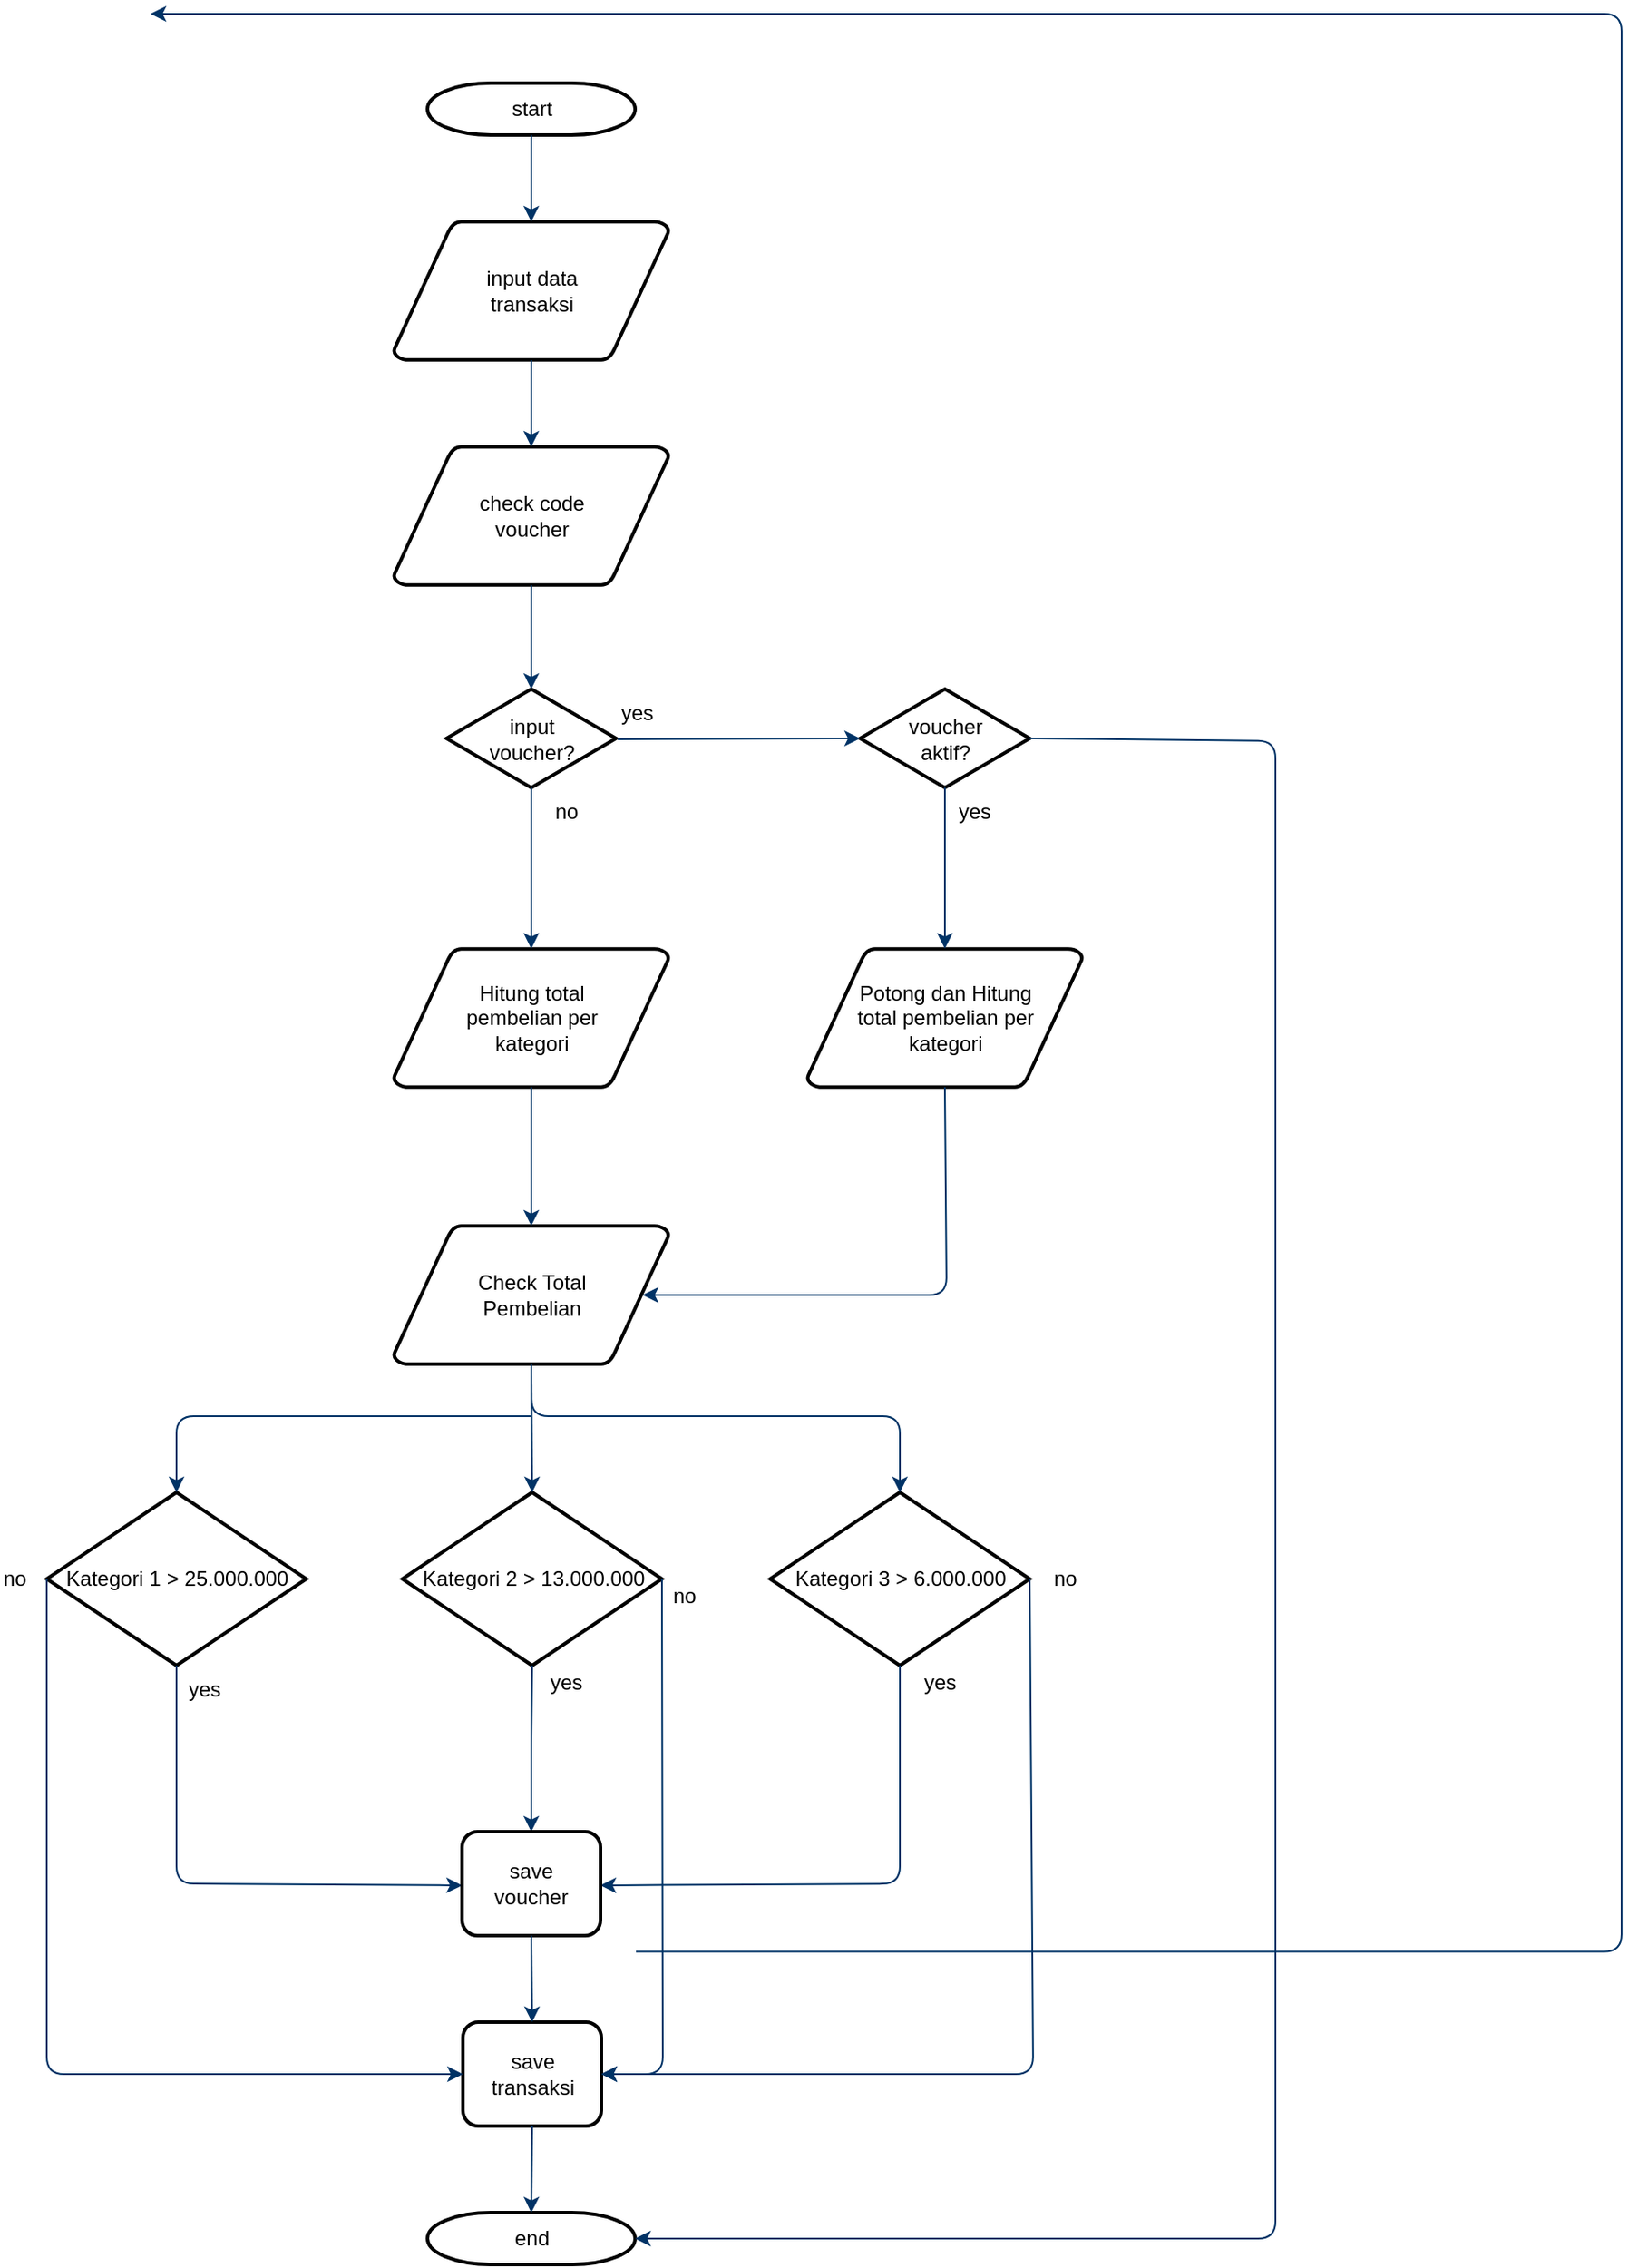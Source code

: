 <mxfile version="20.6.0" type="device"><diagram id="6a731a19-8d31-9384-78a2-239565b7b9f0" name="Page-1"><mxGraphModel dx="946" dy="544" grid="1" gridSize="10" guides="1" tooltips="1" connect="1" arrows="1" fold="1" page="1" pageScale="1" pageWidth="1169" pageHeight="827" background="none" math="0" shadow="0"><root><mxCell id="0"/><mxCell id="1" parent="0"/><mxCell id="2" value="start" style="shape=mxgraph.flowchart.terminator;strokeWidth=2;gradientColor=none;gradientDirection=north;fontStyle=0;html=1;" parent="1" vertex="1"><mxGeometry x="260" y="40" width="120" height="30" as="geometry"/></mxCell><mxCell id="3" value="input data &lt;br&gt;transaksi" style="shape=mxgraph.flowchart.data;strokeWidth=2;gradientColor=none;gradientDirection=north;fontStyle=0;html=1;" parent="1" vertex="1"><mxGeometry x="240.5" y="120" width="159" height="80" as="geometry"/></mxCell><mxCell id="5" value="check code&lt;br&gt;voucher" style="shape=mxgraph.flowchart.data;strokeWidth=2;gradientColor=none;gradientDirection=north;fontStyle=0;html=1;" parent="1" vertex="1"><mxGeometry x="240.5" y="250" width="159" height="80" as="geometry"/></mxCell><mxCell id="6" value="input &lt;br&gt;voucher?" style="shape=mxgraph.flowchart.decision;strokeWidth=2;gradientColor=none;gradientDirection=north;fontStyle=0;html=1;" parent="1" vertex="1"><mxGeometry x="271" y="390" width="98" height="57" as="geometry"/></mxCell><mxCell id="7" style="fontStyle=1;strokeColor=#003366;strokeWidth=1;html=1;" parent="1" source="2" target="3" edge="1"><mxGeometry relative="1" as="geometry"/></mxCell><mxCell id="8" style="fontStyle=1;strokeColor=#003366;strokeWidth=1;html=1;" parent="1" source="3" target="5" edge="1"><mxGeometry relative="1" as="geometry"/></mxCell><mxCell id="9" style="entryX=0.5;entryY=0;entryPerimeter=0;fontStyle=1;strokeColor=#003366;strokeWidth=1;html=1;" parent="1" source="5" target="6" edge="1"><mxGeometry relative="1" as="geometry"/></mxCell><mxCell id="11" value="yes" style="text;fontStyle=0;html=1;strokeColor=none;gradientColor=none;fillColor=none;strokeWidth=2;" parent="1" vertex="1"><mxGeometry x="370" y="390" width="40" height="26" as="geometry"/></mxCell><mxCell id="14" value="no" style="text;fontStyle=0;html=1;strokeColor=none;gradientColor=none;fillColor=none;strokeWidth=2;align=center;" parent="1" vertex="1"><mxGeometry x="320" y="447" width="40" height="26" as="geometry"/></mxCell><mxCell id="40" value="end" style="shape=mxgraph.flowchart.terminator;strokeWidth=2;gradientColor=none;gradientDirection=north;fontStyle=0;html=1;" parent="1" vertex="1"><mxGeometry x="260" y="1270" width="120" height="30" as="geometry"/></mxCell><mxCell id="45" value="" style="edgeStyle=elbowEdgeStyle;elbow=horizontal;exitX=1;exitY=0.5;exitPerimeter=0;entryX=0.905;entryY=0.5;entryPerimeter=0;fontStyle=1;strokeColor=#003366;strokeWidth=1;html=1;" parent="1" target="34" edge="1"><mxGeometry width="100" height="100" as="geometry"><mxPoint x="380.5" y="1119.25" as="sourcePoint"/><mxPoint x="100" as="targetPoint"/><Array as="points"><mxPoint x="950" y="1320"/></Array></mxGeometry></mxCell><mxCell id="vUyS1SNjFooT7CynKzHH-57" value="voucher&lt;br&gt;aktif?" style="shape=mxgraph.flowchart.decision;strokeWidth=2;gradientColor=none;gradientDirection=north;fontStyle=0;html=1;" vertex="1" parent="1"><mxGeometry x="510" y="390" width="98" height="57" as="geometry"/></mxCell><mxCell id="vUyS1SNjFooT7CynKzHH-58" style="entryX=0;entryY=0.5;entryPerimeter=0;fontStyle=1;strokeColor=#003366;strokeWidth=1;html=1;entryDx=0;entryDy=0;" edge="1" parent="1" target="vUyS1SNjFooT7CynKzHH-57"><mxGeometry relative="1" as="geometry"><mxPoint x="370" y="419" as="sourcePoint"/><mxPoint x="330" y="400" as="targetPoint"/></mxGeometry></mxCell><mxCell id="vUyS1SNjFooT7CynKzHH-59" value="Hitung total&lt;br&gt;pembelian per&lt;br&gt;kategori" style="shape=mxgraph.flowchart.data;strokeWidth=2;gradientColor=none;gradientDirection=north;fontStyle=0;html=1;" vertex="1" parent="1"><mxGeometry x="240.5" y="540" width="159" height="80" as="geometry"/></mxCell><mxCell id="vUyS1SNjFooT7CynKzHH-60" style="entryX=0.5;entryY=0;entryPerimeter=0;fontStyle=1;strokeColor=#003366;strokeWidth=1;html=1;exitX=0;exitY=0;exitDx=0;exitDy=0;entryDx=0;entryDy=0;" edge="1" parent="1" source="14" target="vUyS1SNjFooT7CynKzHH-59"><mxGeometry relative="1" as="geometry"><mxPoint x="330" y="340" as="sourcePoint"/><mxPoint x="330" y="400" as="targetPoint"/></mxGeometry></mxCell><mxCell id="vUyS1SNjFooT7CynKzHH-61" value="Kategori 1 &amp;gt; 25.000.000" style="shape=mxgraph.flowchart.decision;strokeWidth=2;gradientColor=none;gradientDirection=north;fontStyle=0;html=1;" vertex="1" parent="1"><mxGeometry x="40" y="854" width="150" height="100" as="geometry"/></mxCell><mxCell id="vUyS1SNjFooT7CynKzHH-62" value="Kategori 2 &amp;gt; 13.000.000" style="shape=mxgraph.flowchart.decision;strokeWidth=2;gradientColor=none;gradientDirection=north;fontStyle=0;html=1;" vertex="1" parent="1"><mxGeometry x="245.5" y="854" width="150" height="100" as="geometry"/></mxCell><mxCell id="vUyS1SNjFooT7CynKzHH-63" value="Kategori 3 &amp;gt; 6.000.000" style="shape=mxgraph.flowchart.decision;strokeWidth=2;gradientColor=none;gradientDirection=north;fontStyle=0;html=1;" vertex="1" parent="1"><mxGeometry x="458" y="854" width="150" height="100" as="geometry"/></mxCell><mxCell id="vUyS1SNjFooT7CynKzHH-67" value="Potong dan Hitung&lt;br&gt;total pembelian per&lt;br&gt;kategori" style="shape=mxgraph.flowchart.data;strokeWidth=2;gradientColor=none;gradientDirection=north;fontStyle=0;html=1;" vertex="1" parent="1"><mxGeometry x="479.5" y="540" width="159" height="80" as="geometry"/></mxCell><mxCell id="vUyS1SNjFooT7CynKzHH-68" value="Check Total&lt;br&gt;Pembelian" style="shape=mxgraph.flowchart.data;strokeWidth=2;gradientColor=none;gradientDirection=north;fontStyle=0;html=1;" vertex="1" parent="1"><mxGeometry x="240.5" y="700" width="159" height="80" as="geometry"/></mxCell><mxCell id="vUyS1SNjFooT7CynKzHH-69" style="entryX=0.5;entryY=0;entryPerimeter=0;fontStyle=1;strokeColor=#003366;strokeWidth=1;html=1;exitX=0.5;exitY=1;exitDx=0;exitDy=0;entryDx=0;entryDy=0;exitPerimeter=0;" edge="1" parent="1" source="vUyS1SNjFooT7CynKzHH-59" target="vUyS1SNjFooT7CynKzHH-68"><mxGeometry relative="1" as="geometry"><mxPoint x="330" y="457" as="sourcePoint"/><mxPoint x="330" y="550" as="targetPoint"/></mxGeometry></mxCell><mxCell id="vUyS1SNjFooT7CynKzHH-70" style="entryX=0.905;entryY=0.5;entryPerimeter=0;fontStyle=1;strokeColor=#003366;strokeWidth=1;html=1;exitX=0.5;exitY=1;exitDx=0;exitDy=0;entryDx=0;entryDy=0;exitPerimeter=0;" edge="1" parent="1" source="vUyS1SNjFooT7CynKzHH-67" target="vUyS1SNjFooT7CynKzHH-68"><mxGeometry relative="1" as="geometry"><mxPoint x="330" y="630" as="sourcePoint"/><mxPoint x="330" y="710" as="targetPoint"/><Array as="points"><mxPoint x="560" y="740"/></Array></mxGeometry></mxCell><mxCell id="vUyS1SNjFooT7CynKzHH-71" style="entryX=0.5;entryY=0;entryPerimeter=0;fontStyle=1;strokeColor=#003366;strokeWidth=1;html=1;entryDx=0;entryDy=0;exitX=0.5;exitY=1;exitDx=0;exitDy=0;exitPerimeter=0;" edge="1" parent="1" source="vUyS1SNjFooT7CynKzHH-57" target="vUyS1SNjFooT7CynKzHH-67"><mxGeometry relative="1" as="geometry"><mxPoint x="380" y="429" as="sourcePoint"/><mxPoint x="520" y="428.5" as="targetPoint"/></mxGeometry></mxCell><mxCell id="vUyS1SNjFooT7CynKzHH-72" value="yes" style="text;fontStyle=0;html=1;strokeColor=none;gradientColor=none;fillColor=none;strokeWidth=2;" vertex="1" parent="1"><mxGeometry x="565" y="447" width="40" height="26" as="geometry"/></mxCell><mxCell id="vUyS1SNjFooT7CynKzHH-73" style="entryX=0.5;entryY=0;entryPerimeter=0;fontStyle=1;strokeColor=#003366;strokeWidth=1;html=1;exitX=0.5;exitY=1;exitDx=0;exitDy=0;entryDx=0;entryDy=0;exitPerimeter=0;" edge="1" parent="1" source="vUyS1SNjFooT7CynKzHH-68" target="vUyS1SNjFooT7CynKzHH-62"><mxGeometry relative="1" as="geometry"><mxPoint x="330" y="630" as="sourcePoint"/><mxPoint x="330" y="710" as="targetPoint"/></mxGeometry></mxCell><mxCell id="vUyS1SNjFooT7CynKzHH-74" style="entryX=0.5;entryY=0;entryPerimeter=0;fontStyle=1;strokeColor=#003366;strokeWidth=1;html=1;entryDx=0;entryDy=0;" edge="1" parent="1" target="vUyS1SNjFooT7CynKzHH-61"><mxGeometry relative="1" as="geometry"><mxPoint x="320" y="810" as="sourcePoint"/><mxPoint x="330.5" y="864" as="targetPoint"/><Array as="points"><mxPoint x="115" y="810"/></Array></mxGeometry></mxCell><mxCell id="vUyS1SNjFooT7CynKzHH-75" style="entryX=0.5;entryY=0;entryPerimeter=0;fontStyle=1;strokeColor=#003366;strokeWidth=1;html=1;entryDx=0;entryDy=0;" edge="1" parent="1" target="vUyS1SNjFooT7CynKzHH-63"><mxGeometry relative="1" as="geometry"><mxPoint x="320" y="780" as="sourcePoint"/><mxPoint x="125" y="864" as="targetPoint"/><Array as="points"><mxPoint x="320" y="810"/><mxPoint x="533" y="810"/></Array></mxGeometry></mxCell><mxCell id="vUyS1SNjFooT7CynKzHH-77" style="entryX=0;entryY=0.5;fontStyle=1;strokeColor=#003366;strokeWidth=1;html=1;entryDx=0;entryDy=0;exitX=0.5;exitY=1;exitDx=0;exitDy=0;exitPerimeter=0;" edge="1" parent="1" source="vUyS1SNjFooT7CynKzHH-61"><mxGeometry relative="1" as="geometry"><mxPoint x="330" y="820" as="sourcePoint"/><mxPoint x="280" y="1081" as="targetPoint"/><Array as="points"><mxPoint x="115" y="1080"/></Array></mxGeometry></mxCell><mxCell id="vUyS1SNjFooT7CynKzHH-78" style="fontStyle=1;strokeColor=#003366;strokeWidth=1;html=1;exitX=0.5;exitY=1;exitDx=0;exitDy=0;exitPerimeter=0;entryX=0.5;entryY=0;entryDx=0;entryDy=0;" edge="1" parent="1" source="vUyS1SNjFooT7CynKzHH-62" target="vUyS1SNjFooT7CynKzHH-84"><mxGeometry relative="1" as="geometry"><mxPoint x="125" y="964" as="sourcePoint"/><mxPoint x="320" y="1040" as="targetPoint"/><Array as="points"><mxPoint x="320" y="1000"/></Array></mxGeometry></mxCell><mxCell id="vUyS1SNjFooT7CynKzHH-79" style="fontStyle=1;strokeColor=#003366;strokeWidth=1;html=1;exitX=0.5;exitY=1;exitDx=0;exitDy=0;exitPerimeter=0;entryX=1;entryY=0.5;entryDx=0;entryDy=0;" edge="1" parent="1" source="vUyS1SNjFooT7CynKzHH-63"><mxGeometry relative="1" as="geometry"><mxPoint x="330.5" y="964" as="sourcePoint"/><mxPoint x="360" y="1081" as="targetPoint"/><Array as="points"><mxPoint x="533" y="1080"/></Array></mxGeometry></mxCell><mxCell id="vUyS1SNjFooT7CynKzHH-80" value="yes" style="text;fontStyle=0;html=1;strokeColor=none;gradientColor=none;fillColor=none;strokeWidth=2;" vertex="1" parent="1"><mxGeometry x="545" y="950" width="40" height="26" as="geometry"/></mxCell><mxCell id="vUyS1SNjFooT7CynKzHH-81" value="yes" style="text;fontStyle=0;html=1;strokeColor=none;gradientColor=none;fillColor=none;strokeWidth=2;" vertex="1" parent="1"><mxGeometry x="329" y="950" width="40" height="26" as="geometry"/></mxCell><mxCell id="vUyS1SNjFooT7CynKzHH-82" value="yes" style="text;fontStyle=0;html=1;strokeColor=none;gradientColor=none;fillColor=none;strokeWidth=2;" vertex="1" parent="1"><mxGeometry x="120" y="954" width="40" height="26" as="geometry"/></mxCell><mxCell id="vUyS1SNjFooT7CynKzHH-84" value="save&lt;br&gt;voucher" style="rounded=1;whiteSpace=wrap;html=1;strokeWidth=2;" vertex="1" parent="1"><mxGeometry x="280" y="1050" width="80" height="60" as="geometry"/></mxCell><mxCell id="vUyS1SNjFooT7CynKzHH-85" value="save&lt;br&gt;transaksi" style="rounded=1;whiteSpace=wrap;html=1;strokeWidth=2;" vertex="1" parent="1"><mxGeometry x="280.5" y="1160" width="80" height="60" as="geometry"/></mxCell><mxCell id="vUyS1SNjFooT7CynKzHH-86" style="fontStyle=1;strokeColor=#003366;strokeWidth=1;html=1;exitX=0.5;exitY=1;exitDx=0;exitDy=0;entryX=0.5;entryY=0;entryDx=0;entryDy=0;" edge="1" parent="1" source="vUyS1SNjFooT7CynKzHH-84" target="vUyS1SNjFooT7CynKzHH-85"><mxGeometry relative="1" as="geometry"><mxPoint x="330.5" y="964" as="sourcePoint"/><mxPoint x="330" y="1060" as="targetPoint"/><Array as="points"/></mxGeometry></mxCell><mxCell id="vUyS1SNjFooT7CynKzHH-87" style="fontStyle=1;strokeColor=#003366;strokeWidth=1;html=1;exitX=0.5;exitY=1;exitDx=0;exitDy=0;entryX=0.5;entryY=0;entryDx=0;entryDy=0;entryPerimeter=0;" edge="1" parent="1" source="vUyS1SNjFooT7CynKzHH-85" target="40"><mxGeometry relative="1" as="geometry"><mxPoint x="330" y="1120" as="sourcePoint"/><mxPoint x="330.5" y="1170" as="targetPoint"/><Array as="points"/></mxGeometry></mxCell><mxCell id="vUyS1SNjFooT7CynKzHH-88" style="entryX=0;entryY=0.5;fontStyle=1;strokeColor=#003366;strokeWidth=1;html=1;entryDx=0;entryDy=0;exitX=0;exitY=0.5;exitDx=0;exitDy=0;exitPerimeter=0;" edge="1" parent="1" source="vUyS1SNjFooT7CynKzHH-61" target="vUyS1SNjFooT7CynKzHH-85"><mxGeometry relative="1" as="geometry"><mxPoint x="125" y="964" as="sourcePoint"/><mxPoint x="290" y="1091" as="targetPoint"/><Array as="points"><mxPoint x="40" y="1190"/></Array></mxGeometry></mxCell><mxCell id="vUyS1SNjFooT7CynKzHH-89" value="no" style="text;fontStyle=0;html=1;strokeColor=none;gradientColor=none;fillColor=none;strokeWidth=2;" vertex="1" parent="1"><mxGeometry x="13" y="890" width="40" height="26" as="geometry"/></mxCell><mxCell id="vUyS1SNjFooT7CynKzHH-90" style="fontStyle=1;strokeColor=#003366;strokeWidth=1;html=1;exitX=1;exitY=0.5;exitDx=0;exitDy=0;exitPerimeter=0;entryX=1;entryY=0.5;entryDx=0;entryDy=0;" edge="1" parent="1" source="vUyS1SNjFooT7CynKzHH-63" target="vUyS1SNjFooT7CynKzHH-85"><mxGeometry relative="1" as="geometry"><mxPoint x="543" y="964" as="sourcePoint"/><mxPoint x="370" y="1091" as="targetPoint"/><Array as="points"><mxPoint x="610" y="1190"/></Array></mxGeometry></mxCell><mxCell id="vUyS1SNjFooT7CynKzHH-91" value="no" style="text;fontStyle=0;html=1;strokeColor=none;gradientColor=none;fillColor=none;strokeWidth=2;" vertex="1" parent="1"><mxGeometry x="620" y="890" width="40" height="26" as="geometry"/></mxCell><mxCell id="vUyS1SNjFooT7CynKzHH-92" style="fontStyle=1;strokeColor=#003366;strokeWidth=1;html=1;exitX=1;exitY=0.5;exitDx=0;exitDy=0;exitPerimeter=0;entryX=1;entryY=0.5;entryDx=0;entryDy=0;" edge="1" parent="1" source="vUyS1SNjFooT7CynKzHH-62" target="vUyS1SNjFooT7CynKzHH-85"><mxGeometry relative="1" as="geometry"><mxPoint x="618" y="914" as="sourcePoint"/><mxPoint x="370" y="1190" as="targetPoint"/><Array as="points"><mxPoint x="396" y="1190"/></Array></mxGeometry></mxCell><mxCell id="vUyS1SNjFooT7CynKzHH-93" value="no" style="text;fontStyle=0;html=1;strokeColor=none;gradientColor=none;fillColor=none;strokeWidth=2;" vertex="1" parent="1"><mxGeometry x="399.5" y="900" width="40" height="26" as="geometry"/></mxCell><mxCell id="vUyS1SNjFooT7CynKzHH-94" style="fontStyle=1;strokeColor=#003366;strokeWidth=1;html=1;exitX=1;exitY=0.5;exitDx=0;exitDy=0;exitPerimeter=0;entryX=1;entryY=0.5;entryDx=0;entryDy=0;entryPerimeter=0;" edge="1" parent="1" source="vUyS1SNjFooT7CynKzHH-57" target="40"><mxGeometry relative="1" as="geometry"><mxPoint x="569" y="457" as="sourcePoint"/><mxPoint x="750" y="1278" as="targetPoint"/><Array as="points"><mxPoint x="750" y="420"/><mxPoint x="750" y="1285"/></Array></mxGeometry></mxCell></root></mxGraphModel></diagram></mxfile>
